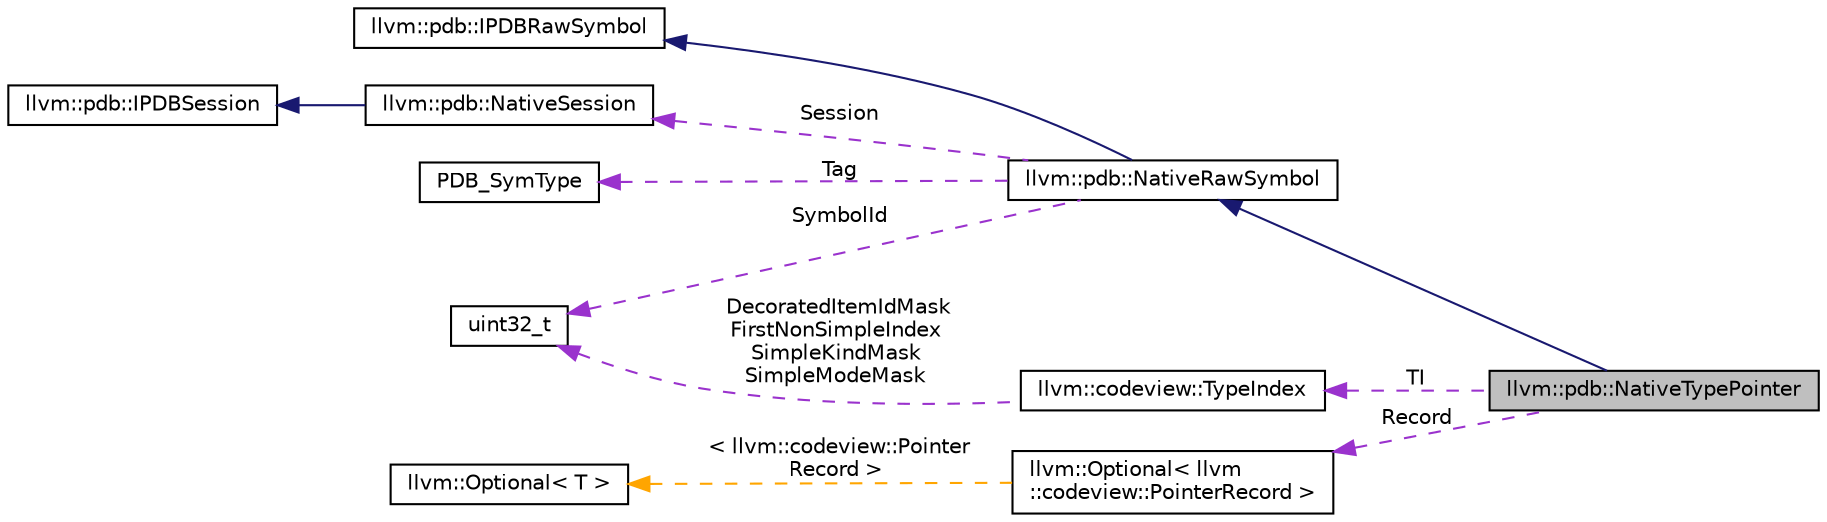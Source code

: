 digraph "llvm::pdb::NativeTypePointer"
{
 // LATEX_PDF_SIZE
  bgcolor="transparent";
  edge [fontname="Helvetica",fontsize="10",labelfontname="Helvetica",labelfontsize="10"];
  node [fontname="Helvetica",fontsize="10",shape="box"];
  rankdir="LR";
  Node1 [label="llvm::pdb::NativeTypePointer",height=0.2,width=0.4,color="black", fillcolor="grey75", style="filled", fontcolor="black",tooltip=" "];
  Node2 -> Node1 [dir="back",color="midnightblue",fontsize="10",style="solid",fontname="Helvetica"];
  Node2 [label="llvm::pdb::NativeRawSymbol",height=0.2,width=0.4,color="black",URL="$classllvm_1_1pdb_1_1NativeRawSymbol.html",tooltip=" "];
  Node3 -> Node2 [dir="back",color="midnightblue",fontsize="10",style="solid",fontname="Helvetica"];
  Node3 [label="llvm::pdb::IPDBRawSymbol",height=0.2,width=0.4,color="black",URL="$classllvm_1_1pdb_1_1IPDBRawSymbol.html",tooltip="IPDBRawSymbol defines an interface used to represent an arbitrary symbol."];
  Node4 -> Node2 [dir="back",color="darkorchid3",fontsize="10",style="dashed",label=" Session" ,fontname="Helvetica"];
  Node4 [label="llvm::pdb::NativeSession",height=0.2,width=0.4,color="black",URL="$classllvm_1_1pdb_1_1NativeSession.html",tooltip=" "];
  Node5 -> Node4 [dir="back",color="midnightblue",fontsize="10",style="solid",fontname="Helvetica"];
  Node5 [label="llvm::pdb::IPDBSession",height=0.2,width=0.4,color="black",URL="$classllvm_1_1pdb_1_1IPDBSession.html",tooltip="IPDBSession defines an interface used to provide a context for querying debug information from a debu..."];
  Node6 -> Node2 [dir="back",color="darkorchid3",fontsize="10",style="dashed",label=" Tag" ,fontname="Helvetica"];
  Node6 [label="PDB_SymType",height=0.2,width=0.4,color="black",tooltip=" "];
  Node7 -> Node2 [dir="back",color="darkorchid3",fontsize="10",style="dashed",label=" SymbolId" ,fontname="Helvetica"];
  Node7 [label="uint32_t",height=0.2,width=0.4,color="black",URL="$classuint32__t.html",tooltip=" "];
  Node8 -> Node1 [dir="back",color="darkorchid3",fontsize="10",style="dashed",label=" TI" ,fontname="Helvetica"];
  Node8 [label="llvm::codeview::TypeIndex",height=0.2,width=0.4,color="black",URL="$classllvm_1_1codeview_1_1TypeIndex.html",tooltip="A 32-bit type reference."];
  Node7 -> Node8 [dir="back",color="darkorchid3",fontsize="10",style="dashed",label=" DecoratedItemIdMask\nFirstNonSimpleIndex\nSimpleKindMask\nSimpleModeMask" ,fontname="Helvetica"];
  Node9 -> Node1 [dir="back",color="darkorchid3",fontsize="10",style="dashed",label=" Record" ,fontname="Helvetica"];
  Node9 [label="llvm::Optional\< llvm\l::codeview::PointerRecord \>",height=0.2,width=0.4,color="black",URL="$classllvm_1_1Optional.html",tooltip=" "];
  Node10 -> Node9 [dir="back",color="orange",fontsize="10",style="dashed",label=" \< llvm::codeview::Pointer\lRecord \>" ,fontname="Helvetica"];
  Node10 [label="llvm::Optional\< T \>",height=0.2,width=0.4,color="black",URL="$classllvm_1_1Optional.html",tooltip=" "];
}
